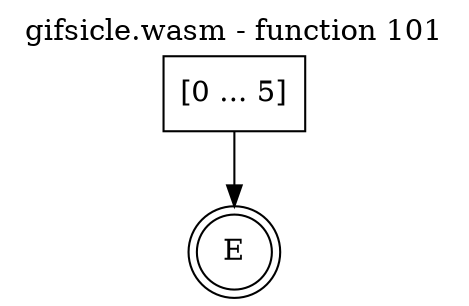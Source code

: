 digraph finite_state_machine {
    label = "gifsicle.wasm - function 101"
    labelloc =  t
    labelfontsize = 16
    labelfontcolor = black
    labelfontname = "Helvetica"
    node [shape = doublecircle]; E ;
    node [shape = box];
    node [shape=box, color=black, style=solid] 0[label="[0 ... 5]"]
    0 -> E;
}
